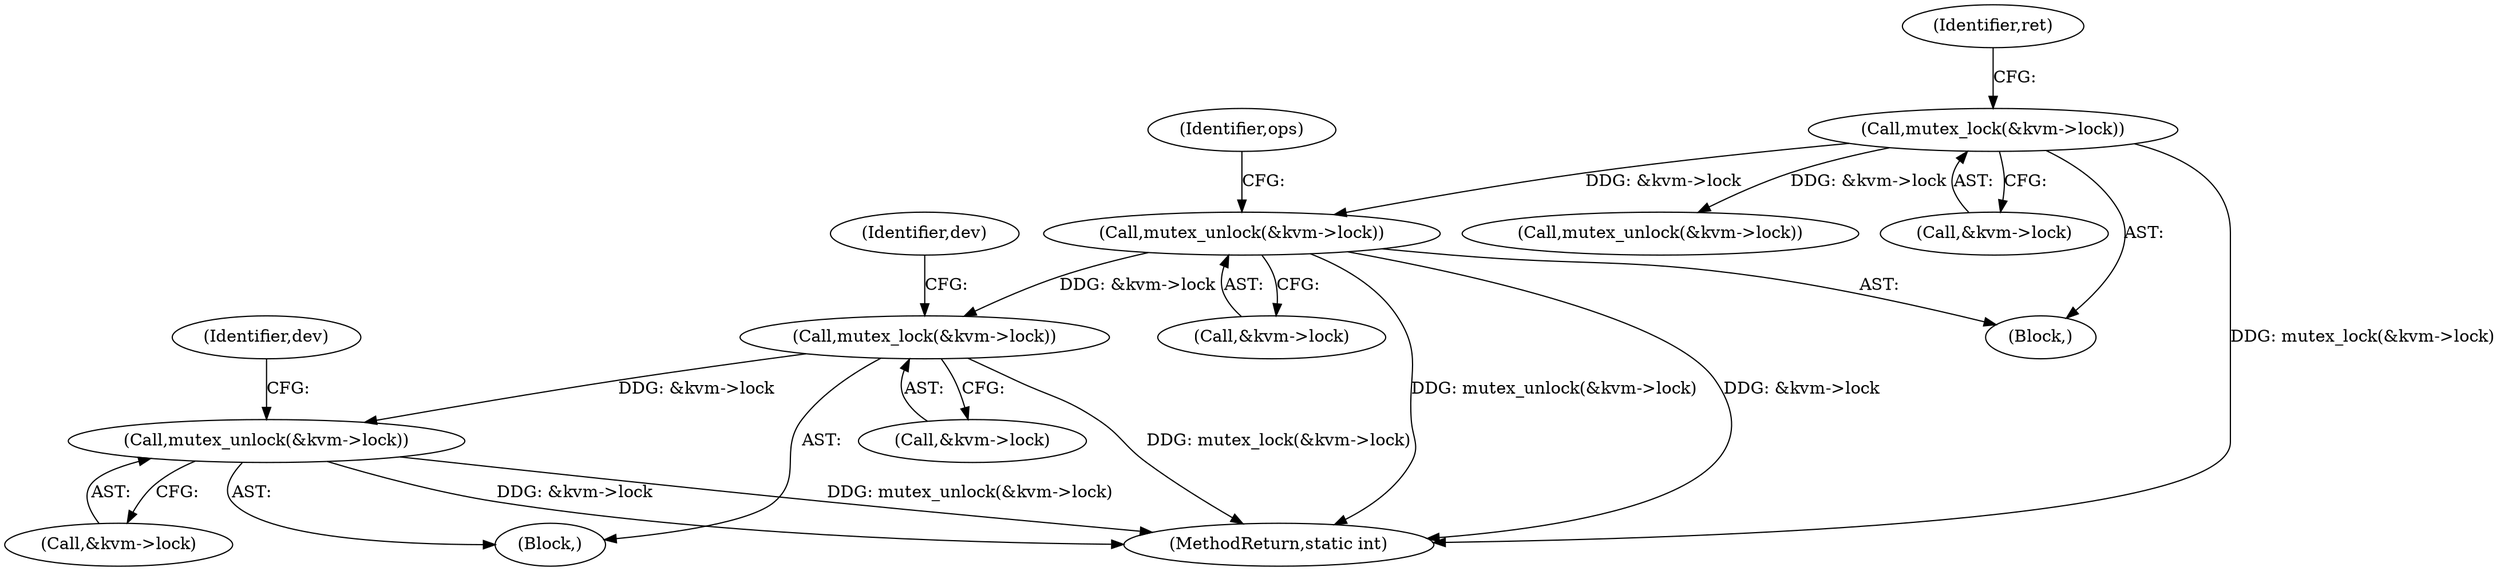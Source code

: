 digraph "0_linux_cfa39381173d5f969daf43582c95ad679189cbc9@API" {
"1000232" [label="(Call,mutex_lock(&kvm->lock))"];
"1000204" [label="(Call,mutex_unlock(&kvm->lock))"];
"1000169" [label="(Call,mutex_lock(&kvm->lock))"];
"1000242" [label="(Call,mutex_unlock(&kvm->lock))"];
"1000260" [label="(MethodReturn,static int)"];
"1000103" [label="(Block,)"];
"1000242" [label="(Call,mutex_unlock(&kvm->lock))"];
"1000240" [label="(Identifier,dev)"];
"1000233" [label="(Call,&kvm->lock)"];
"1000169" [label="(Call,mutex_lock(&kvm->lock))"];
"1000248" [label="(Identifier,dev)"];
"1000175" [label="(Identifier,ret)"];
"1000205" [label="(Call,&kvm->lock)"];
"1000186" [label="(Call,mutex_unlock(&kvm->lock))"];
"1000243" [label="(Call,&kvm->lock)"];
"1000170" [label="(Call,&kvm->lock)"];
"1000232" [label="(Call,mutex_lock(&kvm->lock))"];
"1000211" [label="(Identifier,ops)"];
"1000204" [label="(Call,mutex_unlock(&kvm->lock))"];
"1000231" [label="(Block,)"];
"1000232" -> "1000231"  [label="AST: "];
"1000232" -> "1000233"  [label="CFG: "];
"1000233" -> "1000232"  [label="AST: "];
"1000240" -> "1000232"  [label="CFG: "];
"1000232" -> "1000260"  [label="DDG: mutex_lock(&kvm->lock)"];
"1000204" -> "1000232"  [label="DDG: &kvm->lock"];
"1000232" -> "1000242"  [label="DDG: &kvm->lock"];
"1000204" -> "1000103"  [label="AST: "];
"1000204" -> "1000205"  [label="CFG: "];
"1000205" -> "1000204"  [label="AST: "];
"1000211" -> "1000204"  [label="CFG: "];
"1000204" -> "1000260"  [label="DDG: &kvm->lock"];
"1000204" -> "1000260"  [label="DDG: mutex_unlock(&kvm->lock)"];
"1000169" -> "1000204"  [label="DDG: &kvm->lock"];
"1000169" -> "1000103"  [label="AST: "];
"1000169" -> "1000170"  [label="CFG: "];
"1000170" -> "1000169"  [label="AST: "];
"1000175" -> "1000169"  [label="CFG: "];
"1000169" -> "1000260"  [label="DDG: mutex_lock(&kvm->lock)"];
"1000169" -> "1000186"  [label="DDG: &kvm->lock"];
"1000242" -> "1000231"  [label="AST: "];
"1000242" -> "1000243"  [label="CFG: "];
"1000243" -> "1000242"  [label="AST: "];
"1000248" -> "1000242"  [label="CFG: "];
"1000242" -> "1000260"  [label="DDG: mutex_unlock(&kvm->lock)"];
"1000242" -> "1000260"  [label="DDG: &kvm->lock"];
}
